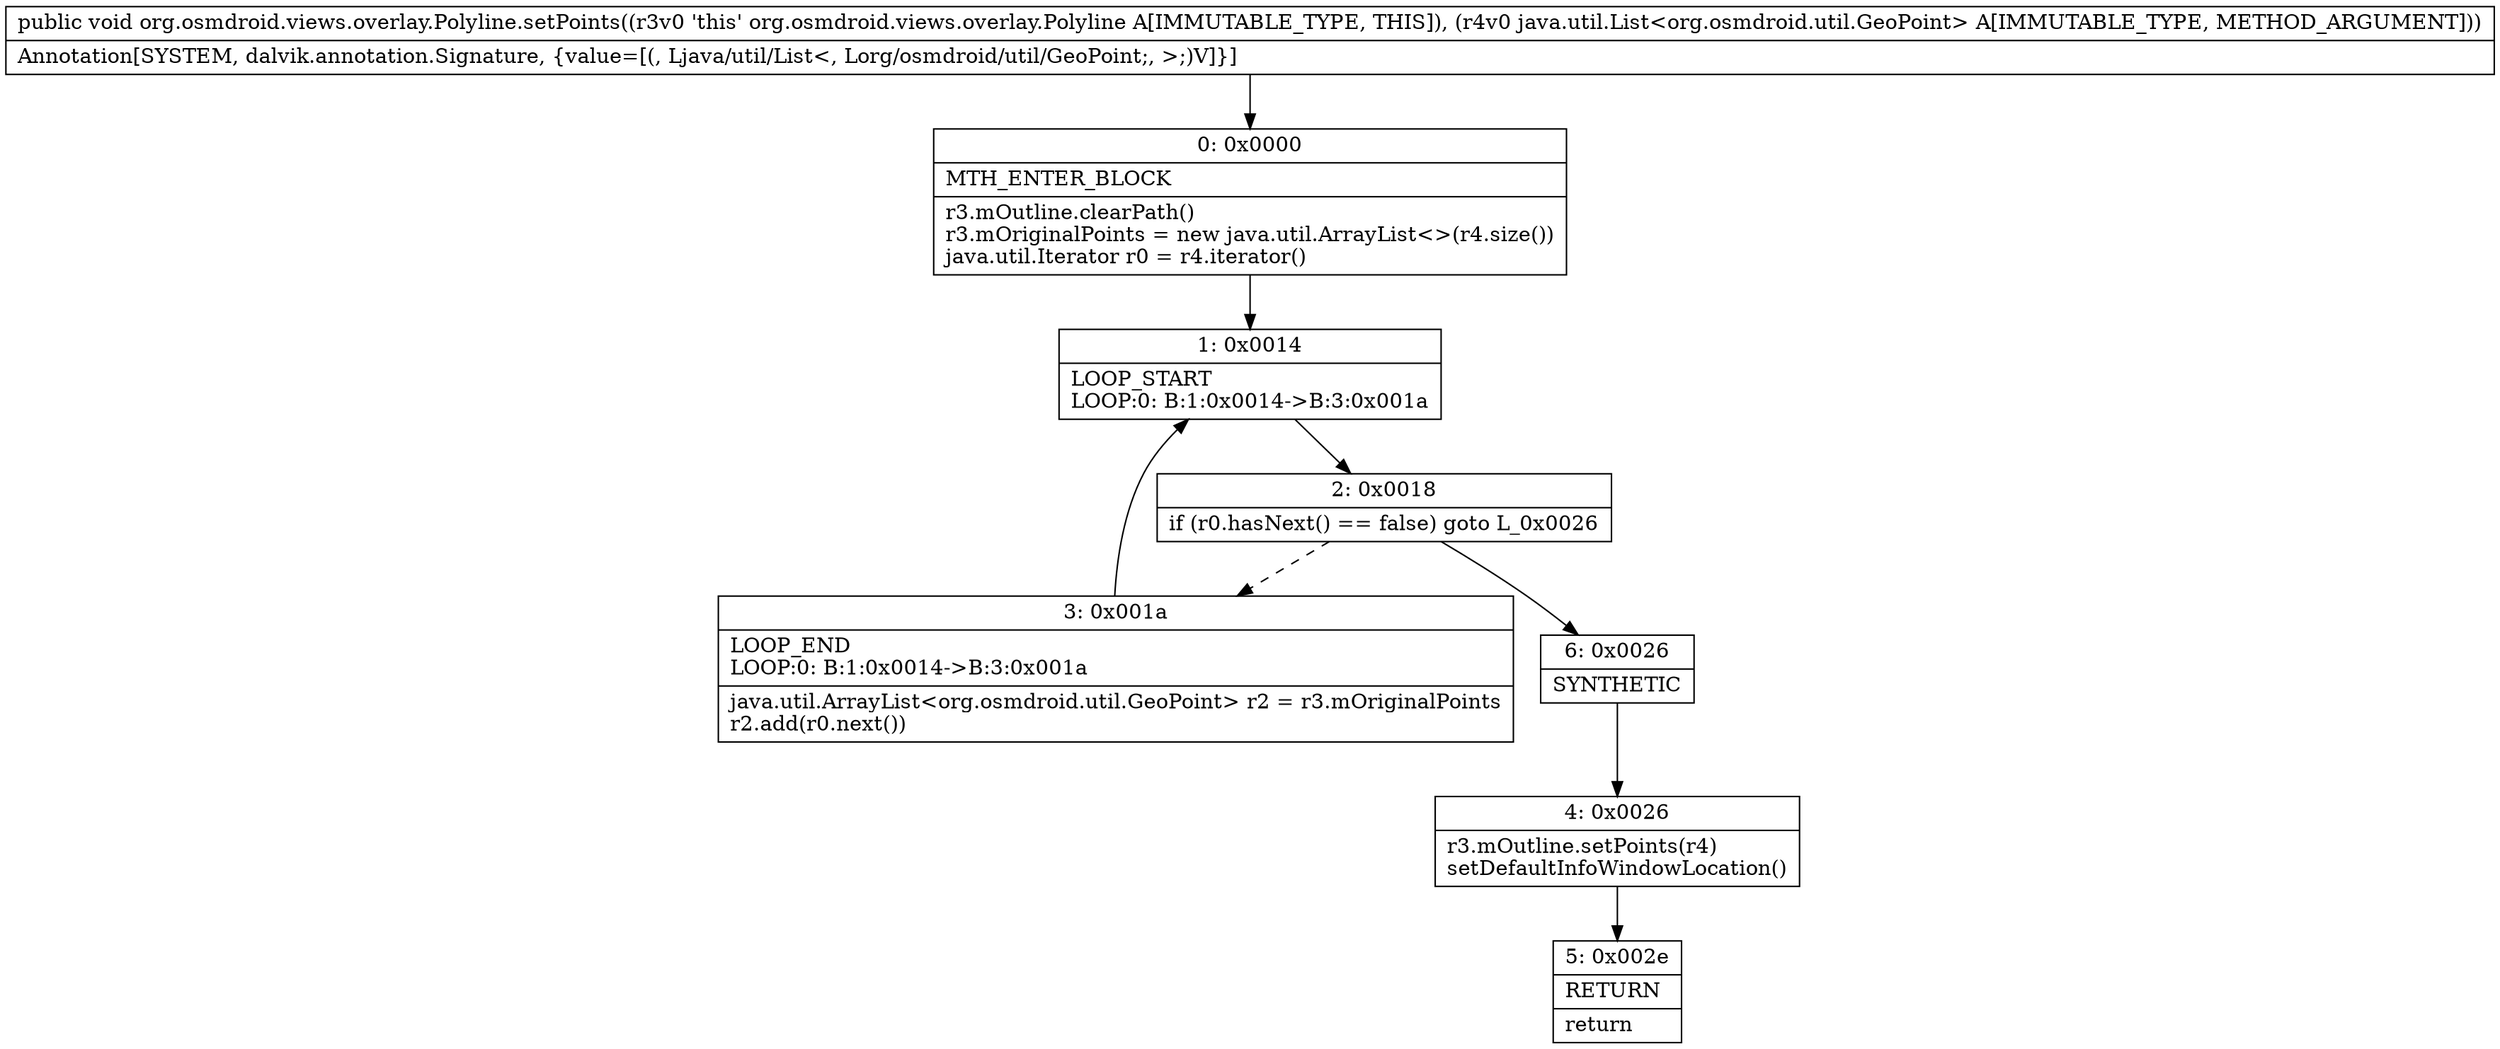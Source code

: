digraph "CFG fororg.osmdroid.views.overlay.Polyline.setPoints(Ljava\/util\/List;)V" {
Node_0 [shape=record,label="{0\:\ 0x0000|MTH_ENTER_BLOCK\l|r3.mOutline.clearPath()\lr3.mOriginalPoints = new java.util.ArrayList\<\>(r4.size())\ljava.util.Iterator r0 = r4.iterator()\l}"];
Node_1 [shape=record,label="{1\:\ 0x0014|LOOP_START\lLOOP:0: B:1:0x0014\-\>B:3:0x001a\l}"];
Node_2 [shape=record,label="{2\:\ 0x0018|if (r0.hasNext() == false) goto L_0x0026\l}"];
Node_3 [shape=record,label="{3\:\ 0x001a|LOOP_END\lLOOP:0: B:1:0x0014\-\>B:3:0x001a\l|java.util.ArrayList\<org.osmdroid.util.GeoPoint\> r2 = r3.mOriginalPoints\lr2.add(r0.next())\l}"];
Node_4 [shape=record,label="{4\:\ 0x0026|r3.mOutline.setPoints(r4)\lsetDefaultInfoWindowLocation()\l}"];
Node_5 [shape=record,label="{5\:\ 0x002e|RETURN\l|return\l}"];
Node_6 [shape=record,label="{6\:\ 0x0026|SYNTHETIC\l}"];
MethodNode[shape=record,label="{public void org.osmdroid.views.overlay.Polyline.setPoints((r3v0 'this' org.osmdroid.views.overlay.Polyline A[IMMUTABLE_TYPE, THIS]), (r4v0 java.util.List\<org.osmdroid.util.GeoPoint\> A[IMMUTABLE_TYPE, METHOD_ARGUMENT]))  | Annotation[SYSTEM, dalvik.annotation.Signature, \{value=[(, Ljava\/util\/List\<, Lorg\/osmdroid\/util\/GeoPoint;, \>;)V]\}]\l}"];
MethodNode -> Node_0;
Node_0 -> Node_1;
Node_1 -> Node_2;
Node_2 -> Node_3[style=dashed];
Node_2 -> Node_6;
Node_3 -> Node_1;
Node_4 -> Node_5;
Node_6 -> Node_4;
}


